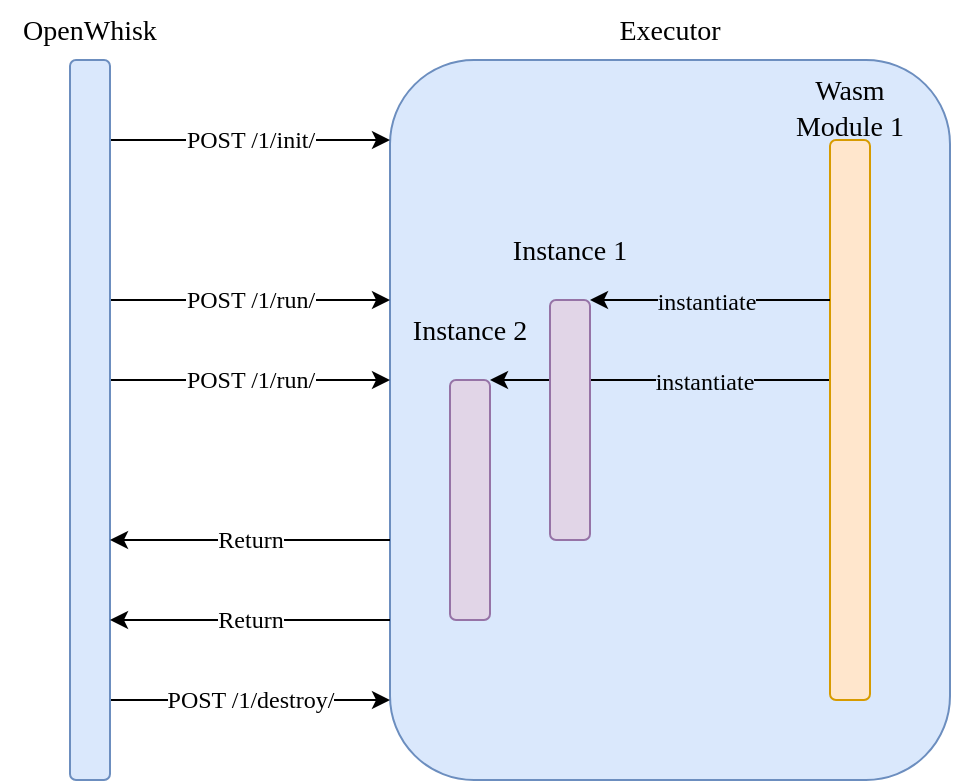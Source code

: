 <mxfile version="14.5.1" type="device"><diagram id="k58uWXT8fB6DtH82Debm" name="Page-1"><mxGraphModel dx="931" dy="563" grid="1" gridSize="10" guides="1" tooltips="1" connect="1" arrows="1" fold="1" page="1" pageScale="1" pageWidth="850" pageHeight="1100" math="0" shadow="0"><root><mxCell id="0"/><mxCell id="1" parent="0"/><mxCell id="d3nS33FpvXMVfJAD_dNh-1" value="" style="rounded=1;whiteSpace=wrap;html=1;fontSize=12;movable=0;resizable=0;rotatable=0;deletable=0;editable=0;connectable=0;strokeColor=#6c8ebf;fillColor=#dae8fc;" parent="1" vertex="1"><mxGeometry x="320" y="240" width="280" height="360" as="geometry"/></mxCell><mxCell id="d3nS33FpvXMVfJAD_dNh-13" value="" style="endArrow=classic;html=1;shadow=0;fontSize=14;entryX=1;entryY=0;entryDx=0;entryDy=0;" parent="1" target="_7-Mtbjh3HHWFtsDyBfg-19" edge="1"><mxGeometry width="50" height="50" relative="1" as="geometry"><mxPoint x="540" y="400" as="sourcePoint"/><mxPoint x="420" y="440" as="targetPoint"/></mxGeometry></mxCell><mxCell id="d3nS33FpvXMVfJAD_dNh-19" value="&lt;span style=&quot;color: rgb(0 , 0 , 0) ; font-family: &amp;#34;jetbrains mono&amp;#34; ; font-size: 12px ; font-style: normal ; font-weight: 400 ; letter-spacing: normal ; text-align: center ; text-indent: 0px ; text-transform: none ; word-spacing: 0px ; display: inline ; float: none&quot;&gt;instantiate&lt;/span&gt;" style="edgeLabel;html=1;align=center;verticalAlign=middle;resizable=0;points=[];fontSize=14;labelBackgroundColor=#DAE8FC;" parent="d3nS33FpvXMVfJAD_dNh-13" vertex="1" connectable="0"><mxGeometry x="-0.303" relative="1" as="geometry"><mxPoint x="-3.76" as="offset"/></mxGeometry></mxCell><mxCell id="_7-Mtbjh3HHWFtsDyBfg-5" value="" style="endArrow=classic;html=1;" parent="1" edge="1"><mxGeometry relative="1" as="geometry"><mxPoint x="180" y="280" as="sourcePoint"/><mxPoint x="320" y="280" as="targetPoint"/></mxGeometry></mxCell><mxCell id="_7-Mtbjh3HHWFtsDyBfg-6" value="&lt;span style=&quot;font-size: 12px&quot;&gt;POST /1/init/&lt;/span&gt;" style="edgeLabel;resizable=0;html=1;align=center;verticalAlign=middle;fontSize=12;fontFamily=JetBrains Mono;labelBackgroundColor=#FFFFFF;" parent="_7-Mtbjh3HHWFtsDyBfg-5" connectable="0" vertex="1"><mxGeometry relative="1" as="geometry"/></mxCell><mxCell id="_7-Mtbjh3HHWFtsDyBfg-8" value="" style="endArrow=classic;html=1;" parent="1" edge="1"><mxGeometry relative="1" as="geometry"><mxPoint x="180" y="360" as="sourcePoint"/><mxPoint x="320" y="360" as="targetPoint"/></mxGeometry></mxCell><mxCell id="_7-Mtbjh3HHWFtsDyBfg-9" value="&lt;span style=&quot;font-size: 12px&quot;&gt;POST /1/run/&lt;/span&gt;" style="edgeLabel;resizable=0;html=1;align=center;verticalAlign=middle;fontSize=12;fontFamily=JetBrains Mono;labelBackgroundColor=#FFFFFF;" parent="_7-Mtbjh3HHWFtsDyBfg-8" connectable="0" vertex="1"><mxGeometry relative="1" as="geometry"/></mxCell><mxCell id="_7-Mtbjh3HHWFtsDyBfg-10" value="" style="endArrow=classic;html=1;" parent="1" edge="1"><mxGeometry relative="1" as="geometry"><mxPoint x="179" y="400" as="sourcePoint"/><mxPoint x="320" y="400" as="targetPoint"/></mxGeometry></mxCell><mxCell id="_7-Mtbjh3HHWFtsDyBfg-11" value="&lt;span style=&quot;font-size: 12px&quot;&gt;POST /1/run/&lt;/span&gt;" style="edgeLabel;resizable=0;html=1;align=center;verticalAlign=middle;fontSize=12;fontFamily=JetBrains Mono;labelBackgroundColor=#FFFFFF;" parent="_7-Mtbjh3HHWFtsDyBfg-10" connectable="0" vertex="1"><mxGeometry relative="1" as="geometry"/></mxCell><mxCell id="_7-Mtbjh3HHWFtsDyBfg-15" value="" style="endArrow=classic;html=1;" parent="1" edge="1"><mxGeometry relative="1" as="geometry"><mxPoint x="180" y="560" as="sourcePoint"/><mxPoint x="320" y="560" as="targetPoint"/></mxGeometry></mxCell><mxCell id="_7-Mtbjh3HHWFtsDyBfg-16" value="&lt;span style=&quot;font-size: 12px&quot;&gt;POST /1/destroy/&lt;/span&gt;" style="edgeLabel;resizable=0;html=1;align=center;verticalAlign=middle;fontSize=12;fontFamily=JetBrains Mono;labelBackgroundColor=#FFFFFF;" parent="_7-Mtbjh3HHWFtsDyBfg-15" connectable="0" vertex="1"><mxGeometry relative="1" as="geometry"/></mxCell><mxCell id="_7-Mtbjh3HHWFtsDyBfg-2" value="&lt;span style=&quot;font-family: &amp;#34;linux biolinum o&amp;#34;&quot;&gt;&lt;br style=&quot;font-size: 12px&quot;&gt;&lt;/span&gt;" style="rounded=1;whiteSpace=wrap;html=1;fillColor=#dae8fc;strokeColor=#6c8ebf;fontSize=12;movable=0;resizable=0;rotatable=0;deletable=0;editable=0;connectable=0;" parent="1" vertex="1"><mxGeometry x="160" y="240" width="20" height="360" as="geometry"/></mxCell><mxCell id="_7-Mtbjh3HHWFtsDyBfg-17" value="" style="rounded=1;whiteSpace=wrap;html=1;fillColor=#ffe6cc;strokeColor=#d79b00;fontSize=12;movable=0;resizable=0;rotatable=0;deletable=0;editable=0;connectable=0;" parent="1" vertex="1"><mxGeometry x="540" y="280" width="20" height="280" as="geometry"/></mxCell><mxCell id="_7-Mtbjh3HHWFtsDyBfg-18" value="" style="rounded=1;whiteSpace=wrap;html=1;fillColor=#e1d5e7;strokeColor=#9673a6;fontSize=12;" parent="1" vertex="1"><mxGeometry x="400" y="360" width="20" height="120" as="geometry"/></mxCell><mxCell id="_7-Mtbjh3HHWFtsDyBfg-19" value="" style="rounded=1;whiteSpace=wrap;html=1;fillColor=#e1d5e7;strokeColor=#9673a6;fontSize=12;" parent="1" vertex="1"><mxGeometry x="350" y="400" width="20" height="120" as="geometry"/></mxCell><mxCell id="d3nS33FpvXMVfJAD_dNh-11" value="&lt;span style=&quot;color: rgb(0, 0, 0); font-family: &amp;quot;linux biolinum o&amp;quot;; font-size: 14px; font-style: normal; font-weight: 400; letter-spacing: normal; text-indent: 0px; text-transform: none; word-spacing: 0px; display: inline; float: none;&quot;&gt;Executor&lt;/span&gt;" style="text;whiteSpace=wrap;html=1;fontSize=14;align=center;labelBackgroundColor=none;" parent="1" vertex="1"><mxGeometry x="420" y="210" width="80" height="30" as="geometry"/></mxCell><mxCell id="d3nS33FpvXMVfJAD_dNh-12" value="&lt;span style=&quot;color: rgb(0, 0, 0); font-family: &amp;quot;linux biolinum o&amp;quot;; font-size: 14px; font-style: normal; font-weight: 400; letter-spacing: normal; text-indent: 0px; text-transform: none; word-spacing: 0px; display: inline; float: none;&quot;&gt;OpenWhisk&lt;/span&gt;" style="text;whiteSpace=wrap;html=1;fontSize=14;align=center;labelBackgroundColor=none;" parent="1" vertex="1"><mxGeometry x="125" y="210" width="90" height="30" as="geometry"/></mxCell><mxCell id="d3nS33FpvXMVfJAD_dNh-14" value="" style="endArrow=classic;html=1;shadow=0;fontSize=14;" parent="1" edge="1"><mxGeometry width="50" height="50" relative="1" as="geometry"><mxPoint x="540" y="360" as="sourcePoint"/><mxPoint x="420" y="360" as="targetPoint"/></mxGeometry></mxCell><mxCell id="d3nS33FpvXMVfJAD_dNh-20" value="&lt;span style=&quot;font-family: &amp;#34;jetbrains mono&amp;#34; ; font-size: 12px&quot;&gt;instantiate&lt;/span&gt;" style="edgeLabel;html=1;align=center;verticalAlign=middle;resizable=0;points=[];fontSize=14;labelBackgroundColor=#DAE8FC;" parent="d3nS33FpvXMVfJAD_dNh-14" vertex="1" connectable="0"><mxGeometry x="0.151" y="1" relative="1" as="geometry"><mxPoint x="7" y="-1" as="offset"/></mxGeometry></mxCell><mxCell id="d3nS33FpvXMVfJAD_dNh-26" value="&lt;span style=&quot;color: rgb(0 , 0 , 0) ; font-family: &amp;#34;linux biolinum o&amp;#34; ; font-size: 14px ; font-style: normal ; font-weight: 400 ; letter-spacing: normal ; text-indent: 0px ; text-transform: none ; word-spacing: 0px ; display: inline ; float: none&quot;&gt;Instance 2&lt;/span&gt;" style="text;whiteSpace=wrap;html=1;fontSize=14;align=center;labelBackgroundColor=none;" parent="1" vertex="1"><mxGeometry x="320" y="360" width="80" height="30" as="geometry"/></mxCell><mxCell id="d3nS33FpvXMVfJAD_dNh-27" value="&lt;span style=&quot;color: rgb(0 , 0 , 0) ; font-family: &amp;#34;linux biolinum o&amp;#34; ; font-size: 14px ; font-style: normal ; font-weight: 400 ; letter-spacing: normal ; text-indent: 0px ; text-transform: none ; word-spacing: 0px ; display: inline ; float: none&quot;&gt;Instance 1&lt;/span&gt;" style="text;whiteSpace=wrap;html=1;fontSize=14;align=center;labelBackgroundColor=none;" parent="1" vertex="1"><mxGeometry x="370" y="320" width="80" height="30" as="geometry"/></mxCell><mxCell id="d3nS33FpvXMVfJAD_dNh-28" value="&lt;span style=&quot;color: rgb(0 , 0 , 0) ; font-family: &amp;#34;linux biolinum o&amp;#34; ; font-size: 14px ; font-style: normal ; font-weight: 400 ; letter-spacing: normal ; text-indent: 0px ; text-transform: none ; word-spacing: 0px ; display: inline ; float: none&quot;&gt;Wasm Module 1&lt;/span&gt;" style="text;whiteSpace=wrap;html=1;fontSize=14;align=center;labelBackgroundColor=none;" parent="1" vertex="1"><mxGeometry x="510" y="240" width="80" height="30" as="geometry"/></mxCell><mxCell id="d3nS33FpvXMVfJAD_dNh-31" value="" style="endArrow=classic;html=1;" parent="1" edge="1"><mxGeometry relative="1" as="geometry"><mxPoint x="320" y="480" as="sourcePoint"/><mxPoint x="180" y="480" as="targetPoint"/></mxGeometry></mxCell><mxCell id="d3nS33FpvXMVfJAD_dNh-32" value="Return" style="edgeLabel;resizable=0;html=1;align=center;verticalAlign=middle;fontSize=12;fontFamily=JetBrains Mono;labelBackgroundColor=#FFFFFF;" parent="d3nS33FpvXMVfJAD_dNh-31" connectable="0" vertex="1"><mxGeometry relative="1" as="geometry"/></mxCell><mxCell id="d3nS33FpvXMVfJAD_dNh-33" value="" style="endArrow=classic;html=1;" parent="1" edge="1"><mxGeometry relative="1" as="geometry"><mxPoint x="320" y="520" as="sourcePoint"/><mxPoint x="180" y="520" as="targetPoint"/></mxGeometry></mxCell><mxCell id="d3nS33FpvXMVfJAD_dNh-34" value="Return" style="edgeLabel;resizable=0;html=1;align=center;verticalAlign=middle;fontSize=12;fontFamily=JetBrains Mono;labelBackgroundColor=#FFFFFF;" parent="d3nS33FpvXMVfJAD_dNh-33" connectable="0" vertex="1"><mxGeometry relative="1" as="geometry"/></mxCell></root></mxGraphModel></diagram></mxfile>